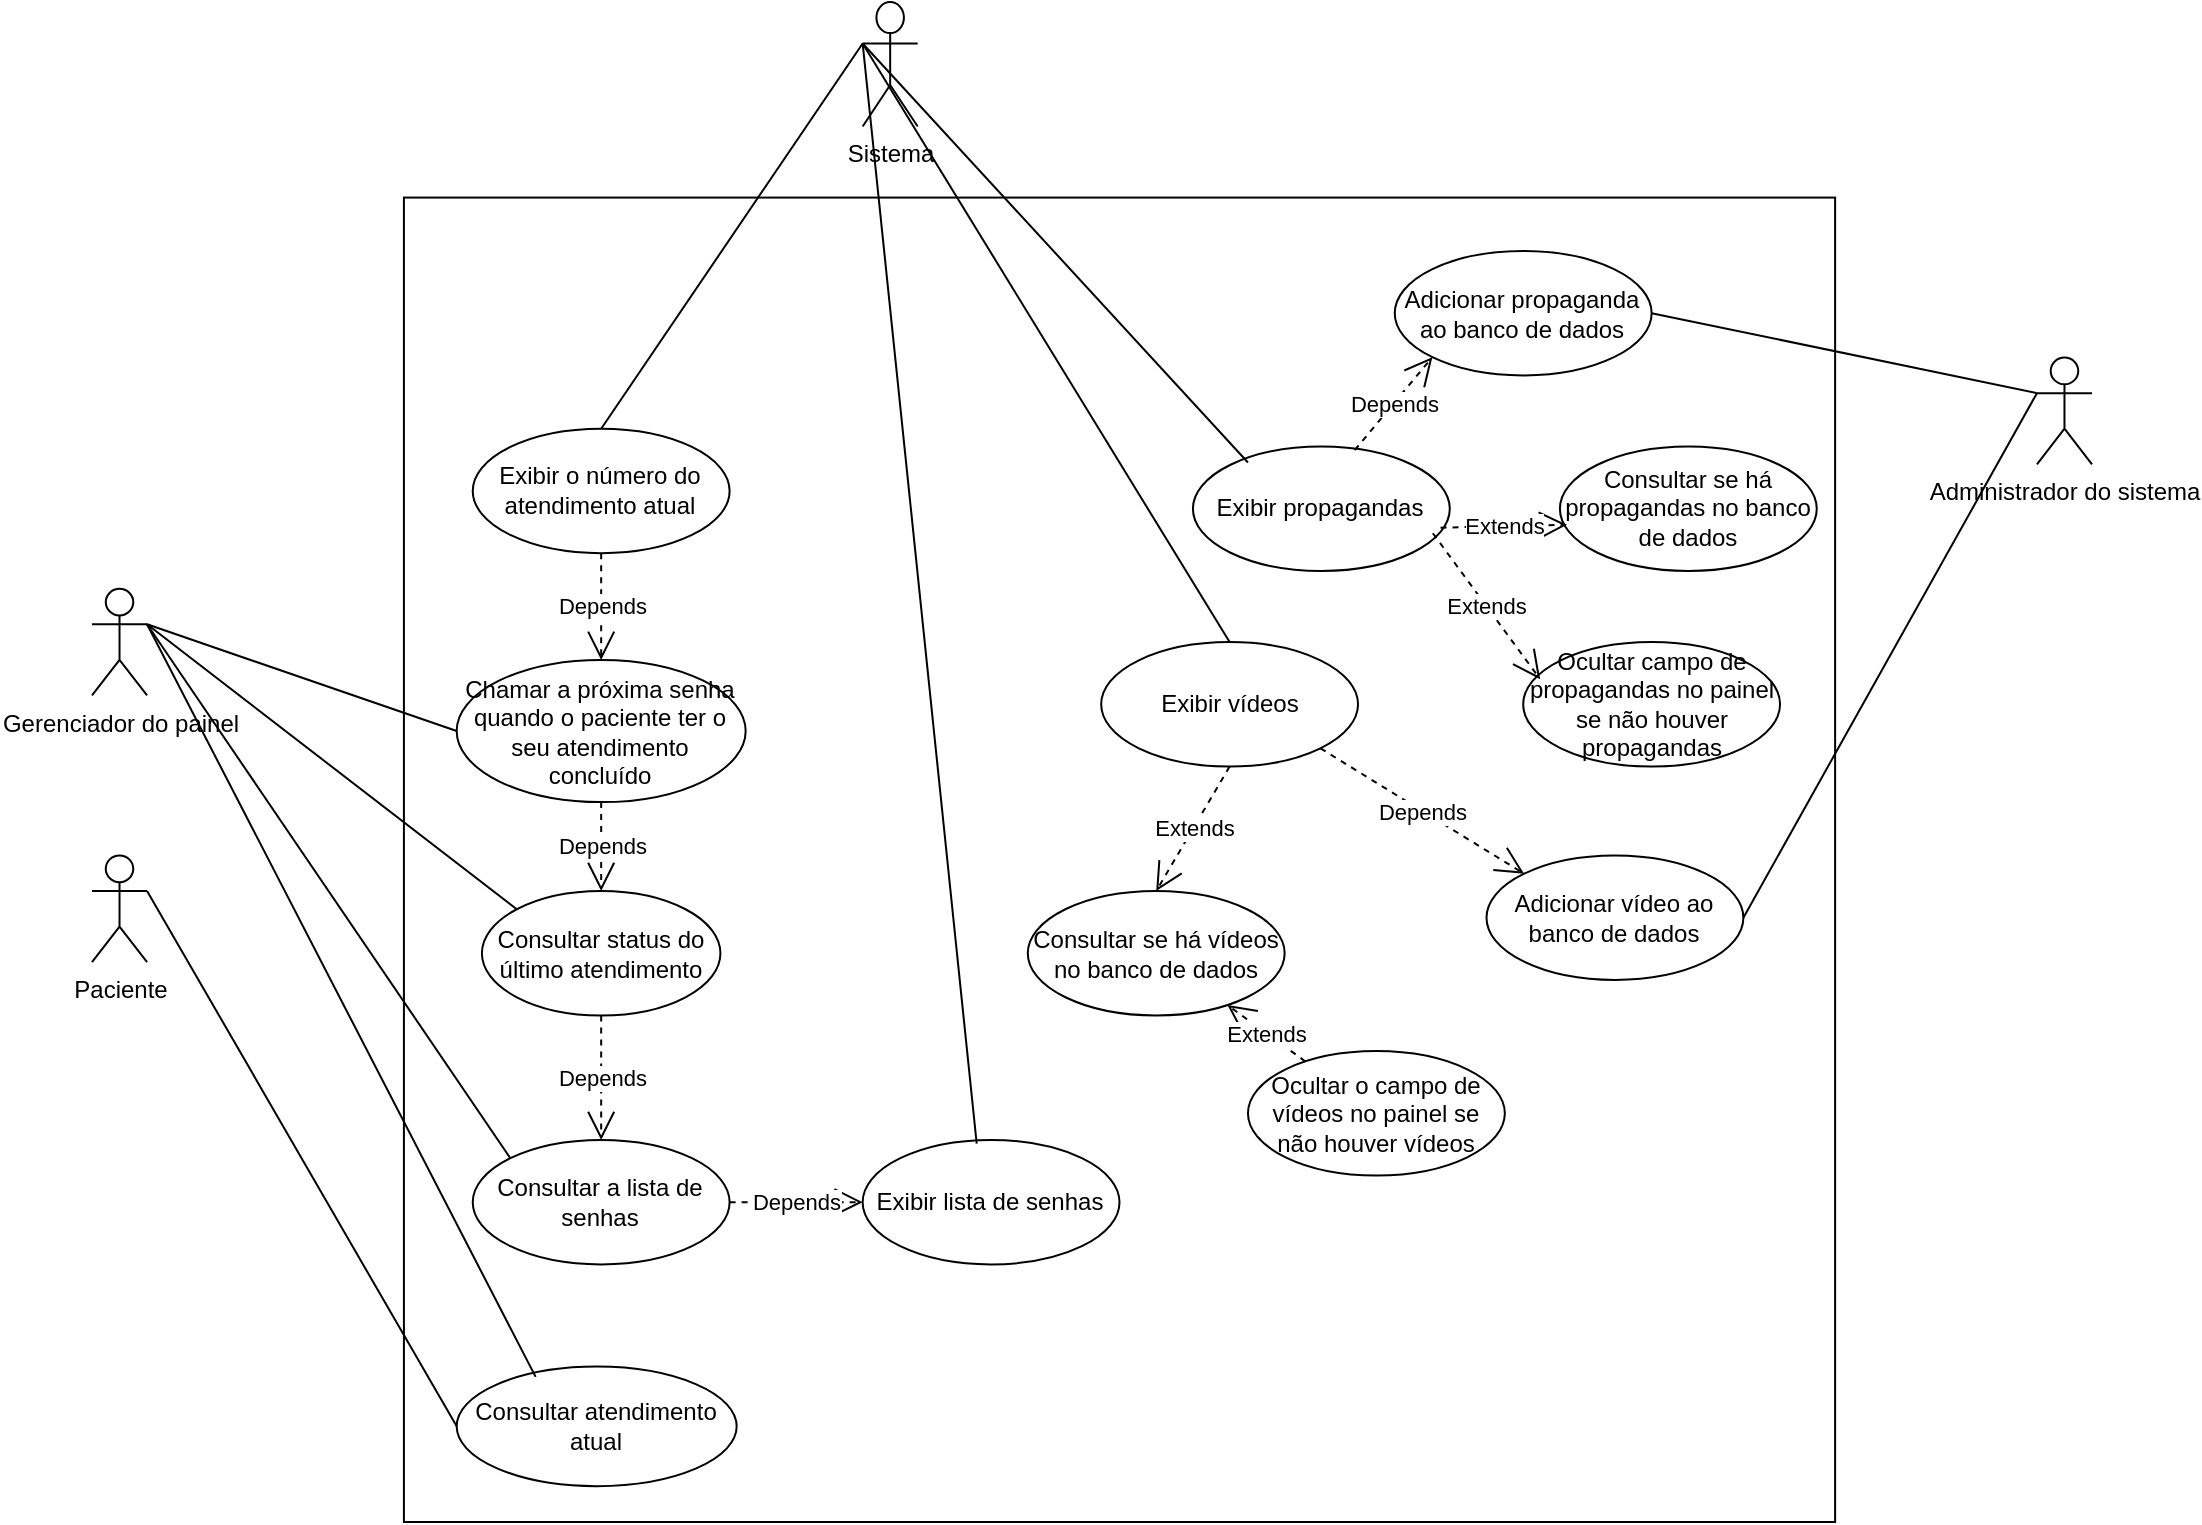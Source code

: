 <mxfile version="27.0.5">
  <diagram name="Página-1" id="ah9BXNuz13AnapTLeKl1">
    <mxGraphModel dx="2412" dy="2029" grid="1" gridSize="10" guides="1" tooltips="1" connect="1" arrows="1" fold="1" page="1" pageScale="1" pageWidth="827" pageHeight="1169" math="0" shadow="0">
      <root>
        <mxCell id="0" />
        <mxCell id="1" parent="0" />
        <mxCell id="JoGYZ65oV_mlmJGR9qgj-66" value="" style="group" vertex="1" connectable="0" parent="1">
          <mxGeometry x="-70" y="-250" width="1000" height="760" as="geometry" />
        </mxCell>
        <mxCell id="JoGYZ65oV_mlmJGR9qgj-1" value="" style="rounded=0;whiteSpace=wrap;html=1;" vertex="1" parent="JoGYZ65oV_mlmJGR9qgj-66">
          <mxGeometry x="155.96" y="97.792" width="715.6" height="662.208" as="geometry" />
        </mxCell>
        <mxCell id="JoGYZ65oV_mlmJGR9qgj-2" value="Gerenciador do painel" style="shape=umlActor;verticalLabelPosition=bottom;verticalAlign=top;html=1;" vertex="1" parent="JoGYZ65oV_mlmJGR9qgj-66">
          <mxGeometry y="293.378" width="27.523" height="53.342" as="geometry" />
        </mxCell>
        <mxCell id="JoGYZ65oV_mlmJGR9qgj-9" value="&lt;div&gt;Paciente&lt;/div&gt;" style="shape=umlActor;verticalLabelPosition=bottom;verticalAlign=top;html=1;outlineConnect=0;" vertex="1" parent="JoGYZ65oV_mlmJGR9qgj-66">
          <mxGeometry y="426.732" width="27.523" height="53.342" as="geometry" />
        </mxCell>
        <mxCell id="JoGYZ65oV_mlmJGR9qgj-13" value="Sistema&lt;div&gt;&lt;br&gt;&lt;/div&gt;" style="shape=umlActor;verticalLabelPosition=bottom;verticalAlign=top;html=1;outlineConnect=0;" vertex="1" parent="JoGYZ65oV_mlmJGR9qgj-66">
          <mxGeometry x="385.321" width="27.523" height="62.232" as="geometry" />
        </mxCell>
        <mxCell id="JoGYZ65oV_mlmJGR9qgj-19" value="&lt;div&gt;Depends&lt;/div&gt;" style="endArrow=open;endSize=12;dashed=1;html=1;rounded=0;exitX=0.5;exitY=1;exitDx=0;exitDy=0;" edge="1" parent="JoGYZ65oV_mlmJGR9qgj-66" source="JoGYZ65oV_mlmJGR9qgj-24" target="JoGYZ65oV_mlmJGR9qgj-35">
          <mxGeometry width="160" relative="1" as="geometry">
            <mxPoint x="357.798" y="408.952" as="sourcePoint" />
            <mxPoint x="254.587" y="551.196" as="targetPoint" />
          </mxGeometry>
        </mxCell>
        <mxCell id="JoGYZ65oV_mlmJGR9qgj-22" value="" style="endArrow=none;html=1;rounded=0;exitX=1;exitY=0.333;exitDx=0;exitDy=0;exitPerimeter=0;entryX=0;entryY=0;entryDx=0;entryDy=0;" edge="1" parent="JoGYZ65oV_mlmJGR9qgj-66" source="JoGYZ65oV_mlmJGR9qgj-2" target="JoGYZ65oV_mlmJGR9qgj-35">
          <mxGeometry width="50" height="50" relative="1" as="geometry">
            <mxPoint x="412.844" y="462.293" as="sourcePoint" />
            <mxPoint x="224.339" y="563.625" as="targetPoint" />
          </mxGeometry>
        </mxCell>
        <mxCell id="JoGYZ65oV_mlmJGR9qgj-23" value="" style="endArrow=none;html=1;rounded=0;entryX=0;entryY=0.5;entryDx=0;entryDy=0;exitX=1;exitY=0.333;exitDx=0;exitDy=0;exitPerimeter=0;" edge="1" parent="JoGYZ65oV_mlmJGR9qgj-66" source="JoGYZ65oV_mlmJGR9qgj-2" target="JoGYZ65oV_mlmJGR9qgj-34">
          <mxGeometry width="50" height="50" relative="1" as="geometry">
            <mxPoint x="119.266" y="311.159" as="sourcePoint" />
            <mxPoint x="223.787" y="293.806" as="targetPoint" />
          </mxGeometry>
        </mxCell>
        <mxCell id="JoGYZ65oV_mlmJGR9qgj-24" value="Consultar status do último atendimento" style="ellipse;whiteSpace=wrap;html=1;" vertex="1" parent="JoGYZ65oV_mlmJGR9qgj-66">
          <mxGeometry x="194.954" y="444.513" width="119.266" height="62.232" as="geometry" />
        </mxCell>
        <mxCell id="JoGYZ65oV_mlmJGR9qgj-25" value="Depends" style="endArrow=open;endSize=12;dashed=1;html=1;rounded=0;entryX=0.5;entryY=0;entryDx=0;entryDy=0;" edge="1" parent="JoGYZ65oV_mlmJGR9qgj-66" source="JoGYZ65oV_mlmJGR9qgj-34" target="JoGYZ65oV_mlmJGR9qgj-24">
          <mxGeometry width="160" relative="1" as="geometry">
            <mxPoint x="254.587" y="400.062" as="sourcePoint" />
            <mxPoint x="504.587" y="462.293" as="targetPoint" />
          </mxGeometry>
        </mxCell>
        <mxCell id="JoGYZ65oV_mlmJGR9qgj-28" value="" style="endArrow=none;html=1;rounded=0;exitX=1;exitY=0.333;exitDx=0;exitDy=0;exitPerimeter=0;entryX=0;entryY=0;entryDx=0;entryDy=0;" edge="1" parent="JoGYZ65oV_mlmJGR9qgj-66" source="JoGYZ65oV_mlmJGR9qgj-2" target="JoGYZ65oV_mlmJGR9qgj-24">
          <mxGeometry width="50" height="50" relative="1" as="geometry">
            <mxPoint x="412.844" y="480.074" as="sourcePoint" />
            <mxPoint x="458.716" y="435.623" as="targetPoint" />
          </mxGeometry>
        </mxCell>
        <mxCell id="JoGYZ65oV_mlmJGR9qgj-34" value="Chamar a próxima senha quando o paciente ter o seu atendimento concluído" style="ellipse;whiteSpace=wrap;html=1;" vertex="1" parent="JoGYZ65oV_mlmJGR9qgj-66">
          <mxGeometry x="182.339" y="328.94" width="144.495" height="71.122" as="geometry" />
        </mxCell>
        <mxCell id="JoGYZ65oV_mlmJGR9qgj-35" value="Consultar a lista de senhas" style="ellipse;whiteSpace=wrap;html=1;" vertex="1" parent="JoGYZ65oV_mlmJGR9qgj-66">
          <mxGeometry x="190.367" y="568.976" width="128.44" height="62.232" as="geometry" />
        </mxCell>
        <mxCell id="JoGYZ65oV_mlmJGR9qgj-38" value="Exibir lista de senhas" style="ellipse;whiteSpace=wrap;html=1;" vertex="1" parent="JoGYZ65oV_mlmJGR9qgj-66">
          <mxGeometry x="385.321" y="568.976" width="128.44" height="62.232" as="geometry" />
        </mxCell>
        <mxCell id="JoGYZ65oV_mlmJGR9qgj-39" value="Depends" style="endArrow=open;endSize=12;dashed=1;html=1;rounded=0;exitX=1;exitY=0.5;exitDx=0;exitDy=0;entryX=0;entryY=0.5;entryDx=0;entryDy=0;" edge="1" parent="JoGYZ65oV_mlmJGR9qgj-66" source="JoGYZ65oV_mlmJGR9qgj-35" target="JoGYZ65oV_mlmJGR9qgj-38">
          <mxGeometry width="160" relative="1" as="geometry">
            <mxPoint x="330.275" y="506.745" as="sourcePoint" />
            <mxPoint x="477.064" y="506.745" as="targetPoint" />
          </mxGeometry>
        </mxCell>
        <mxCell id="JoGYZ65oV_mlmJGR9qgj-40" value="" style="endArrow=none;html=1;rounded=0;entryX=0.444;entryY=0.029;entryDx=0;entryDy=0;entryPerimeter=0;exitX=0;exitY=0.333;exitDx=0;exitDy=0;exitPerimeter=0;" edge="1" parent="JoGYZ65oV_mlmJGR9qgj-66" source="JoGYZ65oV_mlmJGR9qgj-13" target="JoGYZ65oV_mlmJGR9qgj-38">
          <mxGeometry width="50" height="50" relative="1" as="geometry">
            <mxPoint x="376.147" y="524.525" as="sourcePoint" />
            <mxPoint x="422.018" y="480.074" as="targetPoint" />
          </mxGeometry>
        </mxCell>
        <mxCell id="JoGYZ65oV_mlmJGR9qgj-41" value="Exibir propagandas" style="ellipse;whiteSpace=wrap;html=1;" vertex="1" parent="JoGYZ65oV_mlmJGR9qgj-66">
          <mxGeometry x="550.459" y="222.256" width="128.44" height="62.232" as="geometry" />
        </mxCell>
        <mxCell id="JoGYZ65oV_mlmJGR9qgj-42" value="Exibir vídeos" style="ellipse;whiteSpace=wrap;html=1;" vertex="1" parent="JoGYZ65oV_mlmJGR9qgj-66">
          <mxGeometry x="504.587" y="320.049" width="128.44" height="62.232" as="geometry" />
        </mxCell>
        <mxCell id="JoGYZ65oV_mlmJGR9qgj-43" value="Exibir o número do atendimento atual" style="ellipse;whiteSpace=wrap;html=1;" vertex="1" parent="JoGYZ65oV_mlmJGR9qgj-66">
          <mxGeometry x="190.367" y="213.366" width="128.44" height="62.232" as="geometry" />
        </mxCell>
        <mxCell id="JoGYZ65oV_mlmJGR9qgj-44" value="Depends" style="endArrow=open;endSize=12;dashed=1;html=1;rounded=0;exitX=0.5;exitY=1;exitDx=0;exitDy=0;entryX=0.5;entryY=0;entryDx=0;entryDy=0;" edge="1" parent="JoGYZ65oV_mlmJGR9qgj-66" source="JoGYZ65oV_mlmJGR9qgj-43" target="JoGYZ65oV_mlmJGR9qgj-34">
          <mxGeometry width="160" relative="1" as="geometry">
            <mxPoint x="330.275" y="488.964" as="sourcePoint" />
            <mxPoint x="275.229" y="320.049" as="targetPoint" />
          </mxGeometry>
        </mxCell>
        <mxCell id="JoGYZ65oV_mlmJGR9qgj-46" value="" style="endArrow=none;html=1;rounded=0;entryX=0;entryY=0.333;entryDx=0;entryDy=0;entryPerimeter=0;" edge="1" parent="JoGYZ65oV_mlmJGR9qgj-66" target="JoGYZ65oV_mlmJGR9qgj-13">
          <mxGeometry width="50" height="50" relative="1" as="geometry">
            <mxPoint x="577.982" y="230.258" as="sourcePoint" />
            <mxPoint x="422.018" y="471.184" as="targetPoint" />
            <Array as="points" />
          </mxGeometry>
        </mxCell>
        <mxCell id="JoGYZ65oV_mlmJGR9qgj-47" value="" style="endArrow=none;html=1;rounded=0;entryX=0;entryY=0.333;entryDx=0;entryDy=0;entryPerimeter=0;exitX=0.5;exitY=0;exitDx=0;exitDy=0;" edge="1" parent="JoGYZ65oV_mlmJGR9qgj-66" source="JoGYZ65oV_mlmJGR9qgj-42" target="JoGYZ65oV_mlmJGR9qgj-13">
          <mxGeometry width="50" height="50" relative="1" as="geometry">
            <mxPoint x="376.147" y="515.635" as="sourcePoint" />
            <mxPoint x="422.018" y="471.184" as="targetPoint" />
          </mxGeometry>
        </mxCell>
        <mxCell id="JoGYZ65oV_mlmJGR9qgj-48" value="" style="endArrow=none;html=1;rounded=0;entryX=0;entryY=0.333;entryDx=0;entryDy=0;entryPerimeter=0;exitX=0.5;exitY=0;exitDx=0;exitDy=0;" edge="1" parent="JoGYZ65oV_mlmJGR9qgj-66" source="JoGYZ65oV_mlmJGR9qgj-43" target="JoGYZ65oV_mlmJGR9qgj-13">
          <mxGeometry width="50" height="50" relative="1" as="geometry">
            <mxPoint x="321.101" y="257.817" as="sourcePoint" />
            <mxPoint x="422.018" y="471.184" as="targetPoint" />
          </mxGeometry>
        </mxCell>
        <mxCell id="JoGYZ65oV_mlmJGR9qgj-50" value="Consultar se há vídeos no banco de dados" style="ellipse;whiteSpace=wrap;html=1;" vertex="1" parent="JoGYZ65oV_mlmJGR9qgj-66">
          <mxGeometry x="467.89" y="444.513" width="128.44" height="62.232" as="geometry" />
        </mxCell>
        <mxCell id="JoGYZ65oV_mlmJGR9qgj-51" value="Administrador do sistema" style="shape=umlActor;verticalLabelPosition=bottom;verticalAlign=top;html=1;" vertex="1" parent="JoGYZ65oV_mlmJGR9qgj-66">
          <mxGeometry x="972.477" y="177.805" width="27.523" height="53.342" as="geometry" />
        </mxCell>
        <mxCell id="JoGYZ65oV_mlmJGR9qgj-52" value="Extends" style="endArrow=open;endSize=12;dashed=1;html=1;rounded=0;exitX=0.5;exitY=1;exitDx=0;exitDy=0;entryX=0.5;entryY=0;entryDx=0;entryDy=0;" edge="1" parent="JoGYZ65oV_mlmJGR9qgj-66" source="JoGYZ65oV_mlmJGR9qgj-42" target="JoGYZ65oV_mlmJGR9qgj-50">
          <mxGeometry width="160" relative="1" as="geometry">
            <mxPoint x="467.89" y="426.732" as="sourcePoint" />
            <mxPoint x="614.679" y="426.732" as="targetPoint" />
          </mxGeometry>
        </mxCell>
        <mxCell id="JoGYZ65oV_mlmJGR9qgj-53" value="Ocultar o campo de vídeos no painel se não houver vídeos" style="ellipse;whiteSpace=wrap;html=1;" vertex="1" parent="JoGYZ65oV_mlmJGR9qgj-66">
          <mxGeometry x="577.982" y="524.525" width="128.44" height="62.232" as="geometry" />
        </mxCell>
        <mxCell id="JoGYZ65oV_mlmJGR9qgj-54" value="Extends" style="endArrow=open;endSize=12;dashed=1;html=1;rounded=0;" edge="1" parent="JoGYZ65oV_mlmJGR9qgj-66" source="JoGYZ65oV_mlmJGR9qgj-53" target="JoGYZ65oV_mlmJGR9qgj-50">
          <mxGeometry width="160" relative="1" as="geometry">
            <mxPoint x="440.367" y="435.623" as="sourcePoint" />
            <mxPoint x="587.156" y="435.623" as="targetPoint" />
          </mxGeometry>
        </mxCell>
        <mxCell id="JoGYZ65oV_mlmJGR9qgj-55" value="Consultar se há propagandas no banco de dados" style="ellipse;whiteSpace=wrap;html=1;" vertex="1" parent="JoGYZ65oV_mlmJGR9qgj-66">
          <mxGeometry x="733.945" y="222.256" width="128.44" height="62.232" as="geometry" />
        </mxCell>
        <mxCell id="JoGYZ65oV_mlmJGR9qgj-56" value="Ocultar campo de propagandas no painel se não houver propagandas" style="ellipse;whiteSpace=wrap;html=1;" vertex="1" parent="JoGYZ65oV_mlmJGR9qgj-66">
          <mxGeometry x="715.596" y="320.049" width="128.44" height="62.232" as="geometry" />
        </mxCell>
        <mxCell id="JoGYZ65oV_mlmJGR9qgj-57" value="Extends" style="endArrow=open;endSize=12;dashed=1;html=1;rounded=0;exitX=0.964;exitY=0.652;exitDx=0;exitDy=0;exitPerimeter=0;entryX=0.028;entryY=0.629;entryDx=0;entryDy=0;entryPerimeter=0;" edge="1" parent="JoGYZ65oV_mlmJGR9qgj-66" source="JoGYZ65oV_mlmJGR9qgj-41" target="JoGYZ65oV_mlmJGR9qgj-55">
          <mxGeometry width="160" relative="1" as="geometry">
            <mxPoint x="577.982" y="346.72" as="sourcePoint" />
            <mxPoint x="724.771" y="346.72" as="targetPoint" />
          </mxGeometry>
        </mxCell>
        <mxCell id="JoGYZ65oV_mlmJGR9qgj-58" value="Extends" style="endArrow=open;endSize=12;dashed=1;html=1;rounded=0;exitX=0.934;exitY=0.697;exitDx=0;exitDy=0;exitPerimeter=0;entryX=0.066;entryY=0.298;entryDx=0;entryDy=0;entryPerimeter=0;" edge="1" parent="JoGYZ65oV_mlmJGR9qgj-66" source="JoGYZ65oV_mlmJGR9qgj-41" target="JoGYZ65oV_mlmJGR9qgj-56">
          <mxGeometry width="160" relative="1" as="geometry">
            <mxPoint x="577.982" y="346.72" as="sourcePoint" />
            <mxPoint x="724.771" y="346.72" as="targetPoint" />
          </mxGeometry>
        </mxCell>
        <mxCell id="JoGYZ65oV_mlmJGR9qgj-60" value="Adicionar propaganda ao banco de dados" style="ellipse;whiteSpace=wrap;html=1;" vertex="1" parent="JoGYZ65oV_mlmJGR9qgj-66">
          <mxGeometry x="651.376" y="124.464" width="128.44" height="62.232" as="geometry" />
        </mxCell>
        <mxCell id="JoGYZ65oV_mlmJGR9qgj-61" value="Adicionar vídeo ao banco de dados" style="ellipse;whiteSpace=wrap;html=1;" vertex="1" parent="JoGYZ65oV_mlmJGR9qgj-66">
          <mxGeometry x="697.248" y="426.732" width="128.44" height="62.232" as="geometry" />
        </mxCell>
        <mxCell id="JoGYZ65oV_mlmJGR9qgj-62" value="Depends" style="endArrow=open;endSize=12;dashed=1;html=1;rounded=0;exitX=0.63;exitY=0.029;exitDx=0;exitDy=0;exitPerimeter=0;entryX=0;entryY=1;entryDx=0;entryDy=0;" edge="1" parent="JoGYZ65oV_mlmJGR9qgj-66" source="JoGYZ65oV_mlmJGR9qgj-41" target="JoGYZ65oV_mlmJGR9qgj-60">
          <mxGeometry width="160" relative="1" as="geometry">
            <mxPoint x="587.156" y="275.598" as="sourcePoint" />
            <mxPoint x="733.945" y="275.598" as="targetPoint" />
          </mxGeometry>
        </mxCell>
        <mxCell id="JoGYZ65oV_mlmJGR9qgj-63" value="" style="endArrow=none;html=1;rounded=0;entryX=0;entryY=0.333;entryDx=0;entryDy=0;entryPerimeter=0;exitX=1;exitY=0.5;exitDx=0;exitDy=0;" edge="1" parent="JoGYZ65oV_mlmJGR9qgj-66" source="JoGYZ65oV_mlmJGR9qgj-60" target="JoGYZ65oV_mlmJGR9qgj-51">
          <mxGeometry width="50" height="50" relative="1" as="geometry">
            <mxPoint x="642.202" y="320.049" as="sourcePoint" />
            <mxPoint x="688.073" y="275.598" as="targetPoint" />
          </mxGeometry>
        </mxCell>
        <mxCell id="JoGYZ65oV_mlmJGR9qgj-64" value="" style="endArrow=none;html=1;rounded=0;entryX=0;entryY=0.333;entryDx=0;entryDy=0;entryPerimeter=0;exitX=1;exitY=0.5;exitDx=0;exitDy=0;" edge="1" parent="JoGYZ65oV_mlmJGR9qgj-66" source="JoGYZ65oV_mlmJGR9qgj-61" target="JoGYZ65oV_mlmJGR9qgj-51">
          <mxGeometry width="50" height="50" relative="1" as="geometry">
            <mxPoint x="642.202" y="462.293" as="sourcePoint" />
            <mxPoint x="688.073" y="417.842" as="targetPoint" />
          </mxGeometry>
        </mxCell>
        <mxCell id="JoGYZ65oV_mlmJGR9qgj-65" value="Depends" style="endArrow=open;endSize=12;dashed=1;html=1;rounded=0;exitX=1;exitY=1;exitDx=0;exitDy=0;entryX=0;entryY=0;entryDx=0;entryDy=0;" edge="1" parent="JoGYZ65oV_mlmJGR9qgj-66" source="JoGYZ65oV_mlmJGR9qgj-42" target="JoGYZ65oV_mlmJGR9qgj-61">
          <mxGeometry width="160" relative="1" as="geometry">
            <mxPoint x="587.156" y="435.623" as="sourcePoint" />
            <mxPoint x="733.945" y="435.623" as="targetPoint" />
          </mxGeometry>
        </mxCell>
        <mxCell id="JoGYZ65oV_mlmJGR9qgj-76" value="Consultar atendimento atual" style="ellipse;whiteSpace=wrap;html=1;" vertex="1" parent="JoGYZ65oV_mlmJGR9qgj-66">
          <mxGeometry x="182.34" y="682.292" width="140" height="59.775" as="geometry" />
        </mxCell>
        <mxCell id="JoGYZ65oV_mlmJGR9qgj-77" value="" style="endArrow=none;html=1;rounded=0;entryX=1;entryY=0.333;entryDx=0;entryDy=0;entryPerimeter=0;exitX=0;exitY=0.5;exitDx=0;exitDy=0;" edge="1" parent="JoGYZ65oV_mlmJGR9qgj-66" source="JoGYZ65oV_mlmJGR9qgj-76" target="JoGYZ65oV_mlmJGR9qgj-9">
          <mxGeometry width="50" height="50" relative="1" as="geometry">
            <mxPoint x="330" y="614.831" as="sourcePoint" />
            <mxPoint x="380" y="572.135" as="targetPoint" />
          </mxGeometry>
        </mxCell>
        <mxCell id="JoGYZ65oV_mlmJGR9qgj-78" value="" style="endArrow=none;html=1;rounded=0;entryX=1;entryY=0.333;entryDx=0;entryDy=0;entryPerimeter=0;exitX=0.282;exitY=0.086;exitDx=0;exitDy=0;exitPerimeter=0;" edge="1" parent="JoGYZ65oV_mlmJGR9qgj-66" source="JoGYZ65oV_mlmJGR9qgj-76" target="JoGYZ65oV_mlmJGR9qgj-2">
          <mxGeometry width="50" height="50" relative="1" as="geometry">
            <mxPoint x="330" y="563.596" as="sourcePoint" />
            <mxPoint x="380" y="520.899" as="targetPoint" />
          </mxGeometry>
        </mxCell>
      </root>
    </mxGraphModel>
  </diagram>
</mxfile>
